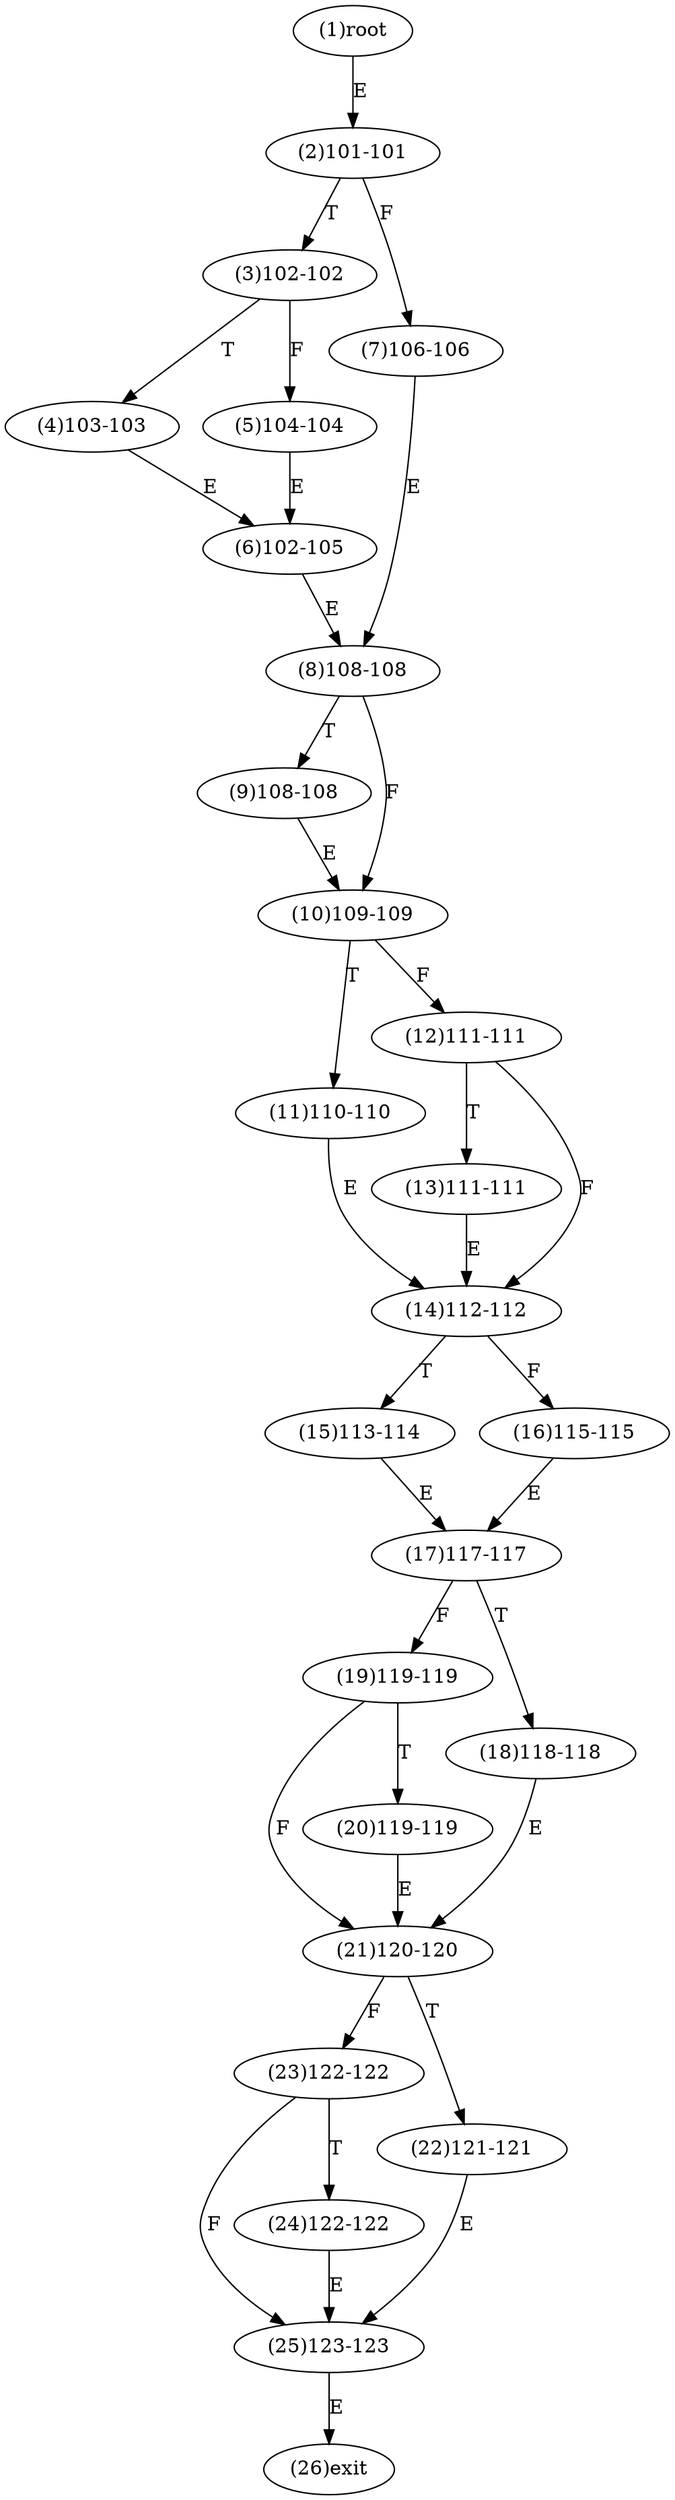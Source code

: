digraph "" { 
1[ label="(1)root"];
2[ label="(2)101-101"];
3[ label="(3)102-102"];
4[ label="(4)103-103"];
5[ label="(5)104-104"];
6[ label="(6)102-105"];
7[ label="(7)106-106"];
8[ label="(8)108-108"];
9[ label="(9)108-108"];
10[ label="(10)109-109"];
11[ label="(11)110-110"];
12[ label="(12)111-111"];
13[ label="(13)111-111"];
14[ label="(14)112-112"];
15[ label="(15)113-114"];
17[ label="(17)117-117"];
16[ label="(16)115-115"];
19[ label="(19)119-119"];
18[ label="(18)118-118"];
21[ label="(21)120-120"];
20[ label="(20)119-119"];
23[ label="(23)122-122"];
22[ label="(22)121-121"];
25[ label="(25)123-123"];
24[ label="(24)122-122"];
26[ label="(26)exit"];
1->2[ label="E"];
2->7[ label="F"];
2->3[ label="T"];
3->5[ label="F"];
3->4[ label="T"];
4->6[ label="E"];
5->6[ label="E"];
6->8[ label="E"];
7->8[ label="E"];
8->10[ label="F"];
8->9[ label="T"];
9->10[ label="E"];
10->12[ label="F"];
10->11[ label="T"];
11->14[ label="E"];
12->14[ label="F"];
12->13[ label="T"];
13->14[ label="E"];
14->16[ label="F"];
14->15[ label="T"];
15->17[ label="E"];
16->17[ label="E"];
17->19[ label="F"];
17->18[ label="T"];
18->21[ label="E"];
19->21[ label="F"];
19->20[ label="T"];
20->21[ label="E"];
21->23[ label="F"];
21->22[ label="T"];
22->25[ label="E"];
23->25[ label="F"];
23->24[ label="T"];
24->25[ label="E"];
25->26[ label="E"];
}